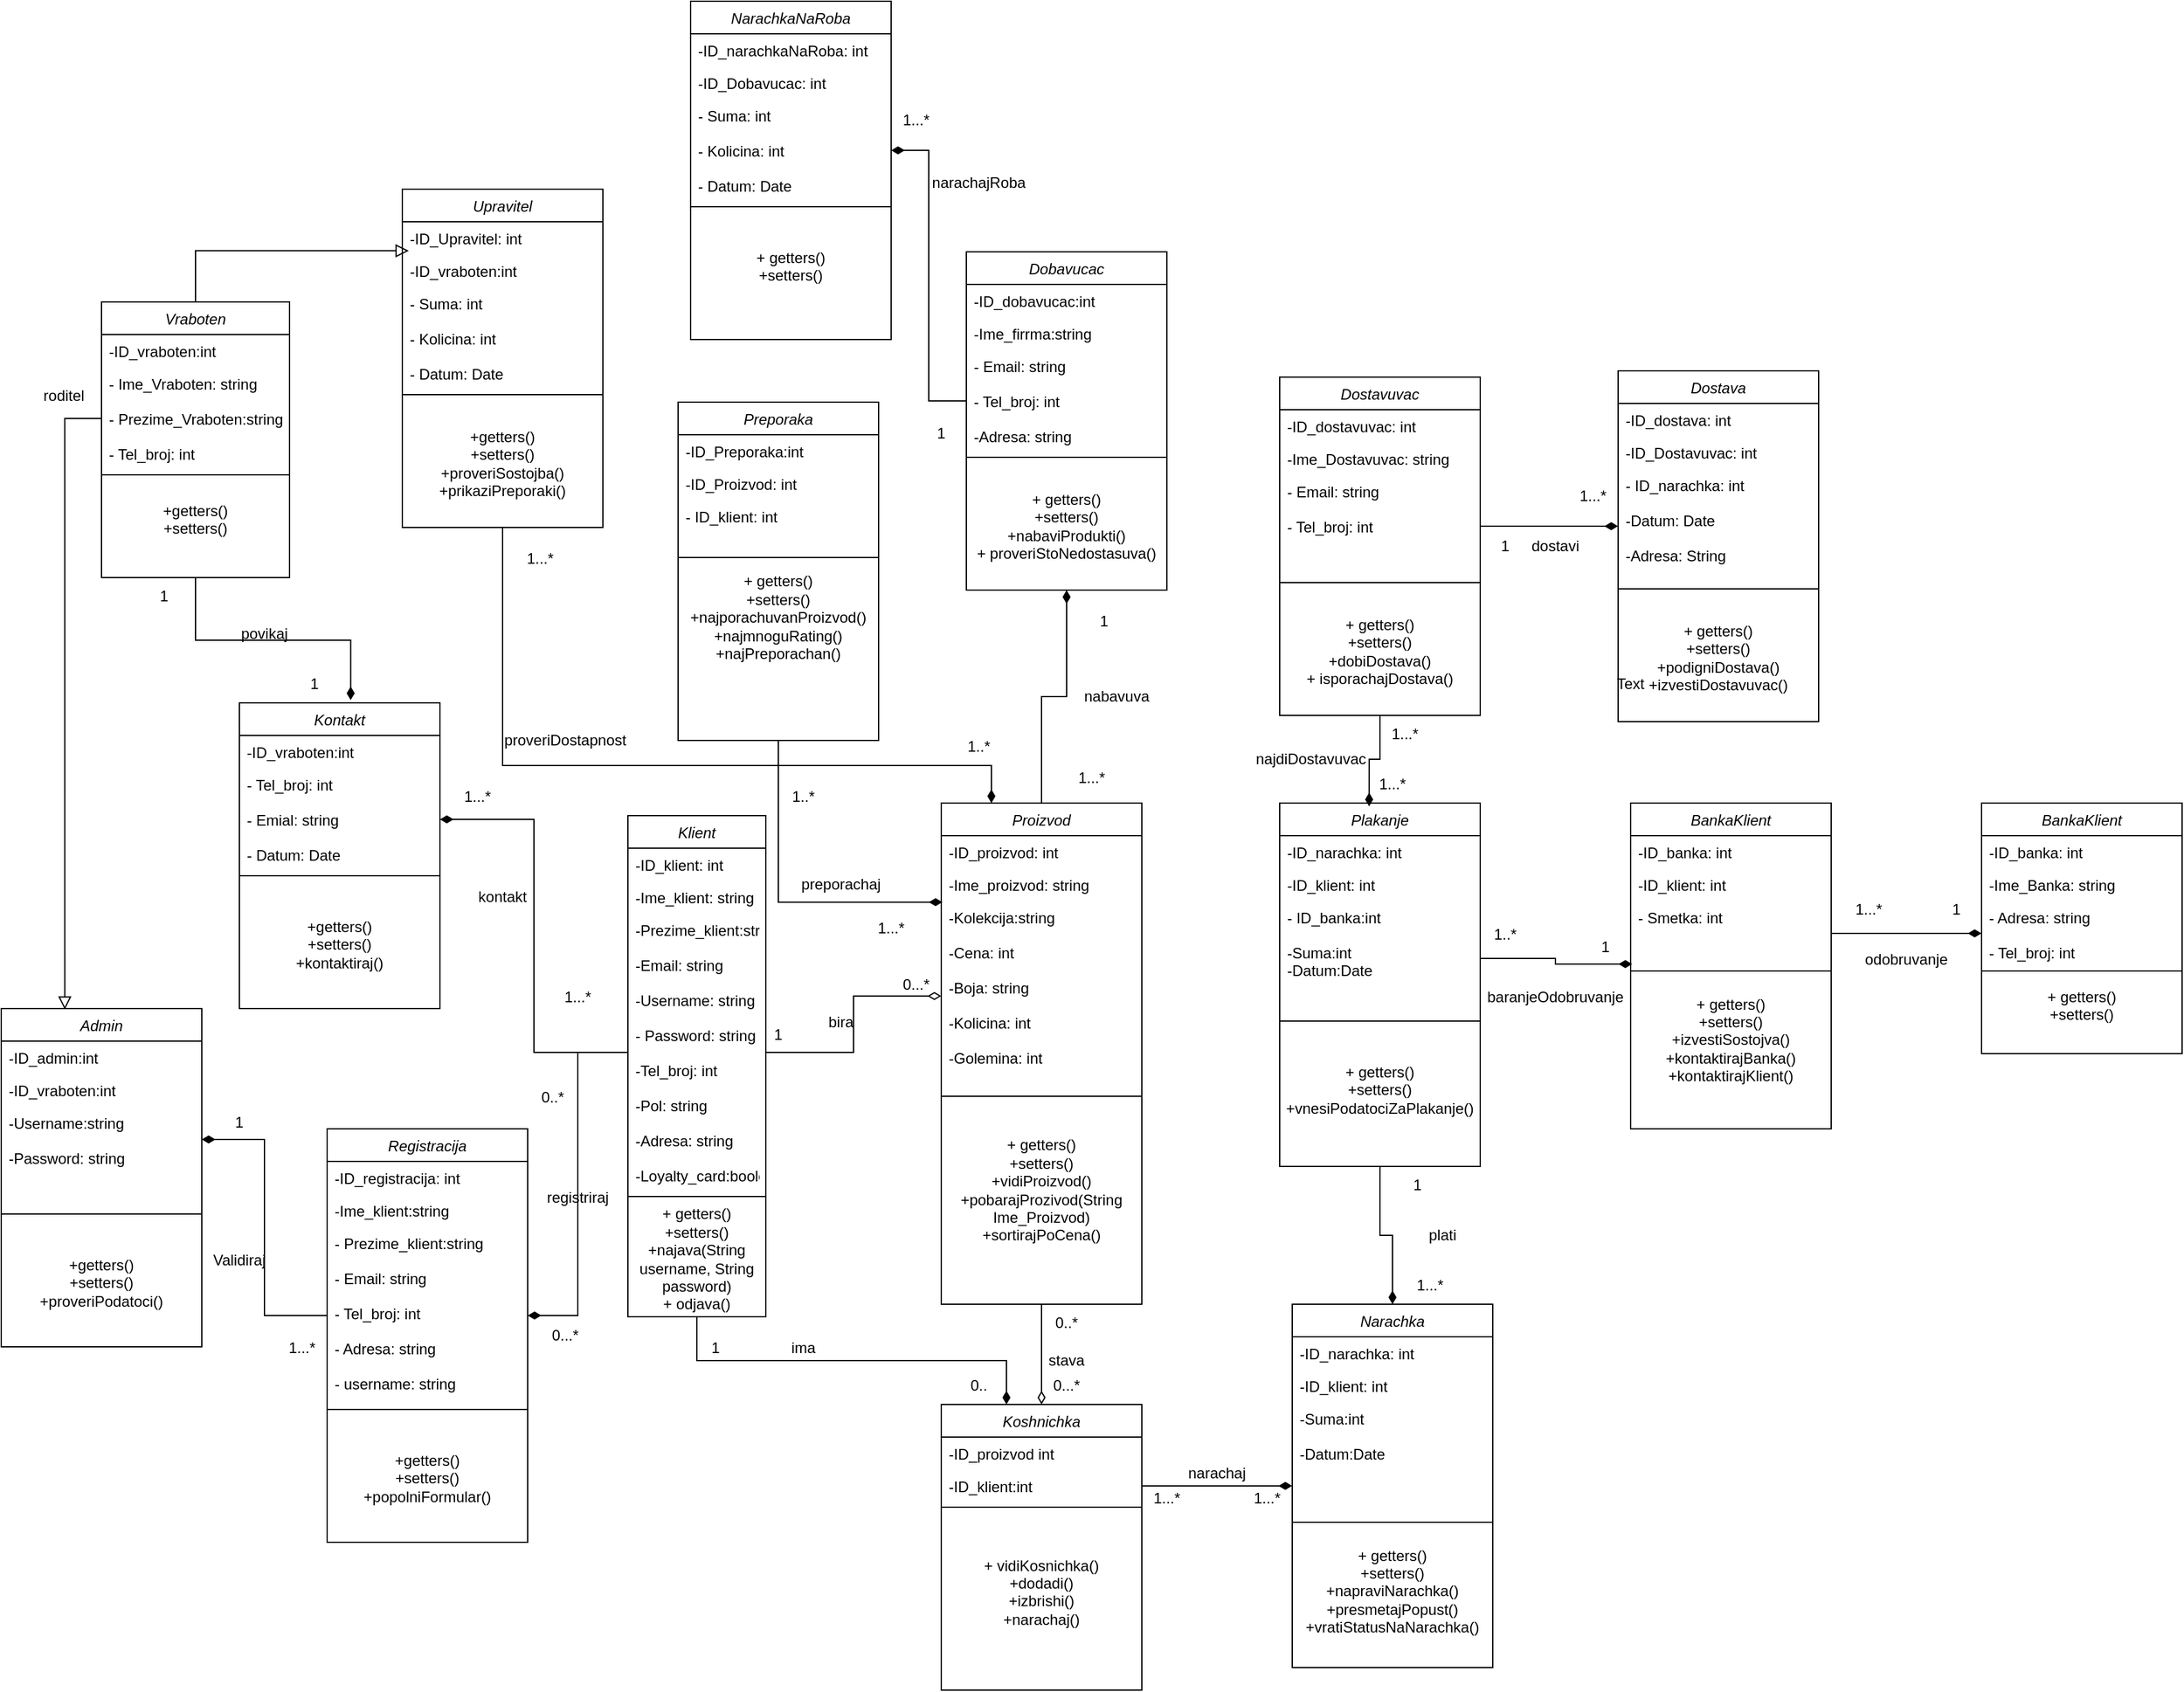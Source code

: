 <mxfile version="20.5.3" type="github">
  <diagram id="C5RBs43oDa-KdzZeNtuy" name="Page-1">
    <mxGraphModel dx="3245" dy="2766" grid="1" gridSize="10" guides="1" tooltips="1" connect="1" arrows="1" fold="1" page="1" pageScale="1" pageWidth="1169" pageHeight="1654" math="0" shadow="0">
      <root>
        <mxCell id="WIyWlLk6GJQsqaUBKTNV-0" />
        <mxCell id="WIyWlLk6GJQsqaUBKTNV-1" parent="WIyWlLk6GJQsqaUBKTNV-0" />
        <mxCell id="zkfFHV4jXpPFQw0GAbJ--0" value="Klient" style="swimlane;fontStyle=2;align=center;verticalAlign=top;childLayout=stackLayout;horizontal=1;startSize=26;horizontalStack=0;resizeParent=1;resizeLast=0;collapsible=1;marginBottom=0;rounded=0;shadow=0;strokeWidth=1;" parent="WIyWlLk6GJQsqaUBKTNV-1" vertex="1">
          <mxGeometry x="40" y="-450" width="110" height="400" as="geometry">
            <mxRectangle x="230" y="140" width="160" height="26" as="alternateBounds" />
          </mxGeometry>
        </mxCell>
        <mxCell id="zkfFHV4jXpPFQw0GAbJ--1" value="-ID_klient: int" style="text;align=left;verticalAlign=top;spacingLeft=4;spacingRight=4;overflow=hidden;rotatable=0;points=[[0,0.5],[1,0.5]];portConstraint=eastwest;" parent="zkfFHV4jXpPFQw0GAbJ--0" vertex="1">
          <mxGeometry y="26" width="110" height="26" as="geometry" />
        </mxCell>
        <mxCell id="zkfFHV4jXpPFQw0GAbJ--2" value="-Ime_klient: string" style="text;align=left;verticalAlign=top;spacingLeft=4;spacingRight=4;overflow=hidden;rotatable=0;points=[[0,0.5],[1,0.5]];portConstraint=eastwest;rounded=0;shadow=0;html=0;" parent="zkfFHV4jXpPFQw0GAbJ--0" vertex="1">
          <mxGeometry y="52" width="110" height="26" as="geometry" />
        </mxCell>
        <mxCell id="zkfFHV4jXpPFQw0GAbJ--3" value="-Prezime_klient:string&#xa; &#xa;-Email: string&#xa;&#xa;-Username: string&#xa;&#xa;- Password: string&#xa;&#xa;-Tel_broj: int&#xa;&#xa;-Pol: string&#xa;&#xa;-Adresa: string&#xa;&#xa;-Loyalty_card:boolean&#xa;&#xa;&#xa;" style="text;align=left;verticalAlign=top;spacingLeft=4;spacingRight=4;overflow=hidden;rotatable=0;points=[[0,0.5],[1,0.5]];portConstraint=eastwest;rounded=0;shadow=0;html=0;" parent="zkfFHV4jXpPFQw0GAbJ--0" vertex="1">
          <mxGeometry y="78" width="110" height="222" as="geometry" />
        </mxCell>
        <mxCell id="zkfFHV4jXpPFQw0GAbJ--4" value="" style="line;html=1;strokeWidth=1;align=left;verticalAlign=middle;spacingTop=-1;spacingLeft=3;spacingRight=3;rotatable=0;labelPosition=right;points=[];portConstraint=eastwest;" parent="zkfFHV4jXpPFQw0GAbJ--0" vertex="1">
          <mxGeometry y="300" width="110" height="8" as="geometry" />
        </mxCell>
        <mxCell id="rF4SldOmLLkLFuO0pQVK-1" value="&lt;div&gt;+ getters()&lt;/div&gt;&lt;div&gt;+setters()&lt;/div&gt;&lt;div&gt;+najava(String username, String password)&lt;/div&gt;&lt;div&gt;+ odjava()&lt;br&gt;&lt;/div&gt;" style="text;html=1;strokeColor=none;fillColor=none;align=center;verticalAlign=middle;whiteSpace=wrap;rounded=0;" vertex="1" parent="zkfFHV4jXpPFQw0GAbJ--0">
          <mxGeometry y="308" width="110" height="92" as="geometry" />
        </mxCell>
        <mxCell id="rF4SldOmLLkLFuO0pQVK-22" style="edgeStyle=orthogonalEdgeStyle;rounded=0;orthogonalLoop=1;jettySize=auto;html=1;exitX=0.5;exitY=1;exitDx=0;exitDy=0;strokeWidth=1;endArrow=diamondThin;endFill=0;endSize=8;" edge="1" parent="WIyWlLk6GJQsqaUBKTNV-1" source="rF4SldOmLLkLFuO0pQVK-3" target="rF4SldOmLLkLFuO0pQVK-14">
          <mxGeometry relative="1" as="geometry" />
        </mxCell>
        <mxCell id="rF4SldOmLLkLFuO0pQVK-110" style="edgeStyle=orthogonalEdgeStyle;rounded=0;orthogonalLoop=1;jettySize=auto;html=1;exitX=0.5;exitY=0;exitDx=0;exitDy=0;entryX=0.5;entryY=1;entryDx=0;entryDy=0;strokeWidth=1;endArrow=diamondThin;endFill=1;endSize=8;" edge="1" parent="WIyWlLk6GJQsqaUBKTNV-1" source="rF4SldOmLLkLFuO0pQVK-3" target="rF4SldOmLLkLFuO0pQVK-102">
          <mxGeometry relative="1" as="geometry" />
        </mxCell>
        <mxCell id="rF4SldOmLLkLFuO0pQVK-3" value="Proizvod" style="swimlane;fontStyle=2;align=center;verticalAlign=top;childLayout=stackLayout;horizontal=1;startSize=26;horizontalStack=0;resizeParent=1;resizeLast=0;collapsible=1;marginBottom=0;rounded=0;shadow=0;strokeWidth=1;" vertex="1" parent="WIyWlLk6GJQsqaUBKTNV-1">
          <mxGeometry x="290" y="-460" width="160" height="400" as="geometry">
            <mxRectangle x="230" y="140" width="160" height="26" as="alternateBounds" />
          </mxGeometry>
        </mxCell>
        <mxCell id="rF4SldOmLLkLFuO0pQVK-4" value="-ID_proizvod: int" style="text;align=left;verticalAlign=top;spacingLeft=4;spacingRight=4;overflow=hidden;rotatable=0;points=[[0,0.5],[1,0.5]];portConstraint=eastwest;" vertex="1" parent="rF4SldOmLLkLFuO0pQVK-3">
          <mxGeometry y="26" width="160" height="26" as="geometry" />
        </mxCell>
        <mxCell id="rF4SldOmLLkLFuO0pQVK-5" value="-Ime_proizvod: string" style="text;align=left;verticalAlign=top;spacingLeft=4;spacingRight=4;overflow=hidden;rotatable=0;points=[[0,0.5],[1,0.5]];portConstraint=eastwest;rounded=0;shadow=0;html=0;" vertex="1" parent="rF4SldOmLLkLFuO0pQVK-3">
          <mxGeometry y="52" width="160" height="26" as="geometry" />
        </mxCell>
        <mxCell id="rF4SldOmLLkLFuO0pQVK-6" value="-Kolekcija:string&#xa; &#xa;-Cena: int&#xa;&#xa;-Boja: string&#xa;&#xa;-Kolicina: int&#xa;&#xa;-Golemina: int&#xa;&#xa;&#xa;&#xa;&#xa;" style="text;align=left;verticalAlign=top;spacingLeft=4;spacingRight=4;overflow=hidden;rotatable=0;points=[[0,0.5],[1,0.5]];portConstraint=eastwest;rounded=0;shadow=0;html=0;" vertex="1" parent="rF4SldOmLLkLFuO0pQVK-3">
          <mxGeometry y="78" width="160" height="152" as="geometry" />
        </mxCell>
        <mxCell id="rF4SldOmLLkLFuO0pQVK-7" value="" style="line;html=1;strokeWidth=1;align=left;verticalAlign=middle;spacingTop=-1;spacingLeft=3;spacingRight=3;rotatable=0;labelPosition=right;points=[];portConstraint=eastwest;" vertex="1" parent="rF4SldOmLLkLFuO0pQVK-3">
          <mxGeometry y="230" width="160" height="8" as="geometry" />
        </mxCell>
        <mxCell id="rF4SldOmLLkLFuO0pQVK-8" value="&lt;div&gt;+ getters()&lt;/div&gt;&lt;div&gt;+setters()&lt;/div&gt;&lt;div&gt;+vidiProizvod()&lt;/div&gt;&lt;div&gt;+pobarajProzivod(String Ime_Proizvod)&lt;/div&gt;&lt;div&gt;+sortirajPoCena()&lt;br&gt;&lt;/div&gt;" style="text;html=1;strokeColor=none;fillColor=none;align=center;verticalAlign=middle;whiteSpace=wrap;rounded=0;" vertex="1" parent="rF4SldOmLLkLFuO0pQVK-3">
          <mxGeometry y="238" width="160" height="142" as="geometry" />
        </mxCell>
        <mxCell id="rF4SldOmLLkLFuO0pQVK-10" style="edgeStyle=orthogonalEdgeStyle;rounded=0;orthogonalLoop=1;jettySize=auto;html=1;endArrow=diamondThin;endFill=0;strokeWidth=1;endSize=8;" edge="1" parent="WIyWlLk6GJQsqaUBKTNV-1" source="zkfFHV4jXpPFQw0GAbJ--3" target="rF4SldOmLLkLFuO0pQVK-6">
          <mxGeometry relative="1" as="geometry" />
        </mxCell>
        <mxCell id="rF4SldOmLLkLFuO0pQVK-11" value="1" style="text;html=1;strokeColor=none;fillColor=none;align=center;verticalAlign=middle;whiteSpace=wrap;rounded=0;" vertex="1" parent="WIyWlLk6GJQsqaUBKTNV-1">
          <mxGeometry x="130" y="-290" width="60" height="30" as="geometry" />
        </mxCell>
        <mxCell id="rF4SldOmLLkLFuO0pQVK-12" value="0...*" style="text;html=1;strokeColor=none;fillColor=none;align=center;verticalAlign=middle;whiteSpace=wrap;rounded=0;" vertex="1" parent="WIyWlLk6GJQsqaUBKTNV-1">
          <mxGeometry x="240" y="-330" width="60" height="30" as="geometry" />
        </mxCell>
        <mxCell id="rF4SldOmLLkLFuO0pQVK-13" value="bira" style="text;html=1;strokeColor=none;fillColor=none;align=center;verticalAlign=middle;whiteSpace=wrap;rounded=0;" vertex="1" parent="WIyWlLk6GJQsqaUBKTNV-1">
          <mxGeometry x="180" y="-300" width="60" height="30" as="geometry" />
        </mxCell>
        <mxCell id="rF4SldOmLLkLFuO0pQVK-14" value="Koshnichka" style="swimlane;fontStyle=2;align=center;verticalAlign=top;childLayout=stackLayout;horizontal=1;startSize=26;horizontalStack=0;resizeParent=1;resizeLast=0;collapsible=1;marginBottom=0;rounded=0;shadow=0;strokeWidth=1;" vertex="1" parent="WIyWlLk6GJQsqaUBKTNV-1">
          <mxGeometry x="290" y="20" width="160" height="228" as="geometry">
            <mxRectangle x="230" y="140" width="160" height="26" as="alternateBounds" />
          </mxGeometry>
        </mxCell>
        <mxCell id="rF4SldOmLLkLFuO0pQVK-15" value="-ID_proizvod int" style="text;align=left;verticalAlign=top;spacingLeft=4;spacingRight=4;overflow=hidden;rotatable=0;points=[[0,0.5],[1,0.5]];portConstraint=eastwest;" vertex="1" parent="rF4SldOmLLkLFuO0pQVK-14">
          <mxGeometry y="26" width="160" height="26" as="geometry" />
        </mxCell>
        <mxCell id="rF4SldOmLLkLFuO0pQVK-16" value="-ID_klient:int" style="text;align=left;verticalAlign=top;spacingLeft=4;spacingRight=4;overflow=hidden;rotatable=0;points=[[0,0.5],[1,0.5]];portConstraint=eastwest;rounded=0;shadow=0;html=0;" vertex="1" parent="rF4SldOmLLkLFuO0pQVK-14">
          <mxGeometry y="52" width="160" height="26" as="geometry" />
        </mxCell>
        <mxCell id="rF4SldOmLLkLFuO0pQVK-18" value="" style="line;html=1;strokeWidth=1;align=left;verticalAlign=middle;spacingTop=-1;spacingLeft=3;spacingRight=3;rotatable=0;labelPosition=right;points=[];portConstraint=eastwest;" vertex="1" parent="rF4SldOmLLkLFuO0pQVK-14">
          <mxGeometry y="78" width="160" height="8" as="geometry" />
        </mxCell>
        <mxCell id="rF4SldOmLLkLFuO0pQVK-19" value="&lt;div&gt;+ vidiKosnichka()&lt;/div&gt;&lt;div&gt;+dodadi()&lt;/div&gt;&lt;div&gt;+izbrishi()&lt;/div&gt;&lt;div&gt;+narachaj()&lt;br&gt;&lt;/div&gt;&lt;div&gt;&lt;br&gt;&lt;/div&gt;" style="text;html=1;strokeColor=none;fillColor=none;align=center;verticalAlign=middle;whiteSpace=wrap;rounded=0;" vertex="1" parent="rF4SldOmLLkLFuO0pQVK-14">
          <mxGeometry y="86" width="160" height="142" as="geometry" />
        </mxCell>
        <mxCell id="rF4SldOmLLkLFuO0pQVK-23" value="0..*" style="text;html=1;strokeColor=none;fillColor=none;align=center;verticalAlign=middle;whiteSpace=wrap;rounded=0;" vertex="1" parent="WIyWlLk6GJQsqaUBKTNV-1">
          <mxGeometry x="360" y="-60" width="60" height="30" as="geometry" />
        </mxCell>
        <mxCell id="rF4SldOmLLkLFuO0pQVK-24" value="0...*" style="text;html=1;strokeColor=none;fillColor=none;align=center;verticalAlign=middle;whiteSpace=wrap;rounded=0;" vertex="1" parent="WIyWlLk6GJQsqaUBKTNV-1">
          <mxGeometry x="360" y="-10" width="60" height="30" as="geometry" />
        </mxCell>
        <mxCell id="rF4SldOmLLkLFuO0pQVK-25" value="stava" style="text;html=1;strokeColor=none;fillColor=none;align=center;verticalAlign=middle;whiteSpace=wrap;rounded=0;" vertex="1" parent="WIyWlLk6GJQsqaUBKTNV-1">
          <mxGeometry x="360" y="-30" width="60" height="30" as="geometry" />
        </mxCell>
        <mxCell id="rF4SldOmLLkLFuO0pQVK-29" style="edgeStyle=orthogonalEdgeStyle;rounded=0;orthogonalLoop=1;jettySize=auto;html=1;exitX=0.5;exitY=1;exitDx=0;exitDy=0;entryX=0.325;entryY=0;entryDx=0;entryDy=0;entryPerimeter=0;strokeWidth=1;endArrow=diamondThin;endFill=1;endSize=8;" edge="1" parent="WIyWlLk6GJQsqaUBKTNV-1" source="rF4SldOmLLkLFuO0pQVK-1" target="rF4SldOmLLkLFuO0pQVK-14">
          <mxGeometry relative="1" as="geometry" />
        </mxCell>
        <mxCell id="rF4SldOmLLkLFuO0pQVK-30" value="1" style="text;html=1;strokeColor=none;fillColor=none;align=center;verticalAlign=middle;whiteSpace=wrap;rounded=0;" vertex="1" parent="WIyWlLk6GJQsqaUBKTNV-1">
          <mxGeometry x="80" y="-40" width="60" height="30" as="geometry" />
        </mxCell>
        <mxCell id="rF4SldOmLLkLFuO0pQVK-31" value="0.." style="text;html=1;strokeColor=none;fillColor=none;align=center;verticalAlign=middle;whiteSpace=wrap;rounded=0;" vertex="1" parent="WIyWlLk6GJQsqaUBKTNV-1">
          <mxGeometry x="290" y="-10" width="60" height="30" as="geometry" />
        </mxCell>
        <mxCell id="rF4SldOmLLkLFuO0pQVK-32" value="ima" style="text;html=1;strokeColor=none;fillColor=none;align=center;verticalAlign=middle;whiteSpace=wrap;rounded=0;" vertex="1" parent="WIyWlLk6GJQsqaUBKTNV-1">
          <mxGeometry x="150" y="-40" width="60" height="30" as="geometry" />
        </mxCell>
        <mxCell id="rF4SldOmLLkLFuO0pQVK-73" style="edgeStyle=orthogonalEdgeStyle;rounded=0;orthogonalLoop=1;jettySize=auto;html=1;strokeWidth=1;endArrow=diamondThin;endFill=1;endSize=8;exitX=0.5;exitY=1;exitDx=0;exitDy=0;" edge="1" parent="WIyWlLk6GJQsqaUBKTNV-1" source="rF4SldOmLLkLFuO0pQVK-43" target="rF4SldOmLLkLFuO0pQVK-33">
          <mxGeometry relative="1" as="geometry" />
        </mxCell>
        <mxCell id="rF4SldOmLLkLFuO0pQVK-33" value="Narachka" style="swimlane;fontStyle=2;align=center;verticalAlign=top;childLayout=stackLayout;horizontal=1;startSize=26;horizontalStack=0;resizeParent=1;resizeLast=0;collapsible=1;marginBottom=0;rounded=0;shadow=0;strokeWidth=1;" vertex="1" parent="WIyWlLk6GJQsqaUBKTNV-1">
          <mxGeometry x="570" y="-60" width="160" height="290" as="geometry">
            <mxRectangle x="230" y="140" width="160" height="26" as="alternateBounds" />
          </mxGeometry>
        </mxCell>
        <mxCell id="rF4SldOmLLkLFuO0pQVK-34" value="-ID_narachka: int" style="text;align=left;verticalAlign=top;spacingLeft=4;spacingRight=4;overflow=hidden;rotatable=0;points=[[0,0.5],[1,0.5]];portConstraint=eastwest;" vertex="1" parent="rF4SldOmLLkLFuO0pQVK-33">
          <mxGeometry y="26" width="160" height="26" as="geometry" />
        </mxCell>
        <mxCell id="rF4SldOmLLkLFuO0pQVK-35" value="-ID_klient: int" style="text;align=left;verticalAlign=top;spacingLeft=4;spacingRight=4;overflow=hidden;rotatable=0;points=[[0,0.5],[1,0.5]];portConstraint=eastwest;rounded=0;shadow=0;html=0;" vertex="1" parent="rF4SldOmLLkLFuO0pQVK-33">
          <mxGeometry y="52" width="160" height="26" as="geometry" />
        </mxCell>
        <mxCell id="rF4SldOmLLkLFuO0pQVK-36" value="-Suma:int&#xa;&#xa;-Datum:Date&#xa;" style="text;align=left;verticalAlign=top;spacingLeft=4;spacingRight=4;overflow=hidden;rotatable=0;points=[[0,0.5],[1,0.5]];portConstraint=eastwest;rounded=0;shadow=0;html=0;" vertex="1" parent="rF4SldOmLLkLFuO0pQVK-33">
          <mxGeometry y="78" width="160" height="92" as="geometry" />
        </mxCell>
        <mxCell id="rF4SldOmLLkLFuO0pQVK-37" value="" style="line;html=1;strokeWidth=1;align=left;verticalAlign=middle;spacingTop=-1;spacingLeft=3;spacingRight=3;rotatable=0;labelPosition=right;points=[];portConstraint=eastwest;" vertex="1" parent="rF4SldOmLLkLFuO0pQVK-33">
          <mxGeometry y="170" width="160" height="8" as="geometry" />
        </mxCell>
        <mxCell id="rF4SldOmLLkLFuO0pQVK-38" value="&lt;div&gt;+ getters()&lt;/div&gt;&lt;div&gt;+setters()&lt;/div&gt;&lt;div&gt;+napraviNarachka()&lt;/div&gt;&lt;div&gt;+presmetajPopust()&lt;br&gt;&lt;/div&gt;&lt;div&gt;+vratiStatusNaNarachka()&lt;br&gt;&lt;/div&gt;" style="text;html=1;strokeColor=none;fillColor=none;align=center;verticalAlign=middle;whiteSpace=wrap;rounded=0;" vertex="1" parent="rF4SldOmLLkLFuO0pQVK-33">
          <mxGeometry y="178" width="160" height="102" as="geometry" />
        </mxCell>
        <mxCell id="rF4SldOmLLkLFuO0pQVK-39" style="edgeStyle=orthogonalEdgeStyle;rounded=0;orthogonalLoop=1;jettySize=auto;html=1;exitX=1;exitY=0;exitDx=0;exitDy=0;entryX=0;entryY=0.5;entryDx=0;entryDy=0;strokeWidth=1;endArrow=diamondThin;endFill=1;endSize=8;" edge="1" parent="WIyWlLk6GJQsqaUBKTNV-1" source="rF4SldOmLLkLFuO0pQVK-19" target="rF4SldOmLLkLFuO0pQVK-33">
          <mxGeometry relative="1" as="geometry" />
        </mxCell>
        <mxCell id="rF4SldOmLLkLFuO0pQVK-40" value="1...*" style="text;html=1;strokeColor=none;fillColor=none;align=center;verticalAlign=middle;whiteSpace=wrap;rounded=0;" vertex="1" parent="WIyWlLk6GJQsqaUBKTNV-1">
          <mxGeometry x="440" y="80" width="60" height="30" as="geometry" />
        </mxCell>
        <mxCell id="rF4SldOmLLkLFuO0pQVK-41" value="1...*" style="text;html=1;strokeColor=none;fillColor=none;align=center;verticalAlign=middle;whiteSpace=wrap;rounded=0;" vertex="1" parent="WIyWlLk6GJQsqaUBKTNV-1">
          <mxGeometry x="520" y="80" width="60" height="30" as="geometry" />
        </mxCell>
        <mxCell id="rF4SldOmLLkLFuO0pQVK-42" value="narachaj" style="text;html=1;strokeColor=none;fillColor=none;align=center;verticalAlign=middle;whiteSpace=wrap;rounded=0;" vertex="1" parent="WIyWlLk6GJQsqaUBKTNV-1">
          <mxGeometry x="480" y="60" width="60" height="30" as="geometry" />
        </mxCell>
        <mxCell id="rF4SldOmLLkLFuO0pQVK-43" value="Plakanje" style="swimlane;fontStyle=2;align=center;verticalAlign=top;childLayout=stackLayout;horizontal=1;startSize=26;horizontalStack=0;resizeParent=1;resizeLast=0;collapsible=1;marginBottom=0;rounded=0;shadow=0;strokeWidth=1;" vertex="1" parent="WIyWlLk6GJQsqaUBKTNV-1">
          <mxGeometry x="560" y="-460" width="160" height="290" as="geometry">
            <mxRectangle x="230" y="140" width="160" height="26" as="alternateBounds" />
          </mxGeometry>
        </mxCell>
        <mxCell id="rF4SldOmLLkLFuO0pQVK-44" value="-ID_narachka: int" style="text;align=left;verticalAlign=top;spacingLeft=4;spacingRight=4;overflow=hidden;rotatable=0;points=[[0,0.5],[1,0.5]];portConstraint=eastwest;" vertex="1" parent="rF4SldOmLLkLFuO0pQVK-43">
          <mxGeometry y="26" width="160" height="26" as="geometry" />
        </mxCell>
        <mxCell id="rF4SldOmLLkLFuO0pQVK-45" value="-ID_klient: int" style="text;align=left;verticalAlign=top;spacingLeft=4;spacingRight=4;overflow=hidden;rotatable=0;points=[[0,0.5],[1,0.5]];portConstraint=eastwest;rounded=0;shadow=0;html=0;" vertex="1" parent="rF4SldOmLLkLFuO0pQVK-43">
          <mxGeometry y="52" width="160" height="26" as="geometry" />
        </mxCell>
        <mxCell id="rF4SldOmLLkLFuO0pQVK-46" value="- ID_banka:int&#xa;&#xa;-Suma:int&#xa;-Datum:Date&#xa;&#xa;" style="text;align=left;verticalAlign=top;spacingLeft=4;spacingRight=4;overflow=hidden;rotatable=0;points=[[0,0.5],[1,0.5]];portConstraint=eastwest;rounded=0;shadow=0;html=0;" vertex="1" parent="rF4SldOmLLkLFuO0pQVK-43">
          <mxGeometry y="78" width="160" height="92" as="geometry" />
        </mxCell>
        <mxCell id="rF4SldOmLLkLFuO0pQVK-47" value="" style="line;html=1;strokeWidth=1;align=left;verticalAlign=middle;spacingTop=-1;spacingLeft=3;spacingRight=3;rotatable=0;labelPosition=right;points=[];portConstraint=eastwest;" vertex="1" parent="rF4SldOmLLkLFuO0pQVK-43">
          <mxGeometry y="170" width="160" height="8" as="geometry" />
        </mxCell>
        <mxCell id="rF4SldOmLLkLFuO0pQVK-48" value="&lt;div&gt;+ getters()&lt;/div&gt;&lt;div&gt;+setters()&lt;/div&gt;&lt;div&gt;+vnesiPodatociZaPlakanje()&lt;/div&gt;" style="text;html=1;strokeColor=none;fillColor=none;align=center;verticalAlign=middle;whiteSpace=wrap;rounded=0;" vertex="1" parent="rF4SldOmLLkLFuO0pQVK-43">
          <mxGeometry y="178" width="160" height="102" as="geometry" />
        </mxCell>
        <mxCell id="rF4SldOmLLkLFuO0pQVK-49" value="BankaKlient" style="swimlane;fontStyle=2;align=center;verticalAlign=top;childLayout=stackLayout;horizontal=1;startSize=26;horizontalStack=0;resizeParent=1;resizeLast=0;collapsible=1;marginBottom=0;rounded=0;shadow=0;strokeWidth=1;" vertex="1" parent="WIyWlLk6GJQsqaUBKTNV-1">
          <mxGeometry x="840" y="-460" width="160" height="260" as="geometry">
            <mxRectangle x="230" y="140" width="160" height="26" as="alternateBounds" />
          </mxGeometry>
        </mxCell>
        <mxCell id="rF4SldOmLLkLFuO0pQVK-50" value="-ID_banka: int" style="text;align=left;verticalAlign=top;spacingLeft=4;spacingRight=4;overflow=hidden;rotatable=0;points=[[0,0.5],[1,0.5]];portConstraint=eastwest;" vertex="1" parent="rF4SldOmLLkLFuO0pQVK-49">
          <mxGeometry y="26" width="160" height="26" as="geometry" />
        </mxCell>
        <mxCell id="rF4SldOmLLkLFuO0pQVK-51" value="-ID_klient: int" style="text;align=left;verticalAlign=top;spacingLeft=4;spacingRight=4;overflow=hidden;rotatable=0;points=[[0,0.5],[1,0.5]];portConstraint=eastwest;rounded=0;shadow=0;html=0;" vertex="1" parent="rF4SldOmLLkLFuO0pQVK-49">
          <mxGeometry y="52" width="160" height="26" as="geometry" />
        </mxCell>
        <mxCell id="rF4SldOmLLkLFuO0pQVK-52" value="- Smetka: int" style="text;align=left;verticalAlign=top;spacingLeft=4;spacingRight=4;overflow=hidden;rotatable=0;points=[[0,0.5],[1,0.5]];portConstraint=eastwest;rounded=0;shadow=0;html=0;" vertex="1" parent="rF4SldOmLLkLFuO0pQVK-49">
          <mxGeometry y="78" width="160" height="52" as="geometry" />
        </mxCell>
        <mxCell id="rF4SldOmLLkLFuO0pQVK-53" value="" style="line;html=1;strokeWidth=1;align=left;verticalAlign=middle;spacingTop=-1;spacingLeft=3;spacingRight=3;rotatable=0;labelPosition=right;points=[];portConstraint=eastwest;" vertex="1" parent="rF4SldOmLLkLFuO0pQVK-49">
          <mxGeometry y="130" width="160" height="8" as="geometry" />
        </mxCell>
        <mxCell id="rF4SldOmLLkLFuO0pQVK-54" value="&lt;div&gt;+ getters()&lt;/div&gt;&lt;div&gt;+setters()&lt;/div&gt;&lt;div&gt;+izvestiSostojva()&lt;/div&gt;&lt;div&gt;+kontaktirajBanka()&lt;/div&gt;&lt;div&gt;+kontaktirajKlient()&lt;br&gt;&lt;/div&gt;" style="text;html=1;strokeColor=none;fillColor=none;align=center;verticalAlign=middle;whiteSpace=wrap;rounded=0;" vertex="1" parent="rF4SldOmLLkLFuO0pQVK-49">
          <mxGeometry y="138" width="160" height="102" as="geometry" />
        </mxCell>
        <mxCell id="rF4SldOmLLkLFuO0pQVK-55" value="BankaKlient" style="swimlane;fontStyle=2;align=center;verticalAlign=top;childLayout=stackLayout;horizontal=1;startSize=26;horizontalStack=0;resizeParent=1;resizeLast=0;collapsible=1;marginBottom=0;rounded=0;shadow=0;strokeWidth=1;" vertex="1" parent="WIyWlLk6GJQsqaUBKTNV-1">
          <mxGeometry x="1120" y="-460" width="160" height="200" as="geometry">
            <mxRectangle x="230" y="140" width="160" height="26" as="alternateBounds" />
          </mxGeometry>
        </mxCell>
        <mxCell id="rF4SldOmLLkLFuO0pQVK-56" value="-ID_banka: int" style="text;align=left;verticalAlign=top;spacingLeft=4;spacingRight=4;overflow=hidden;rotatable=0;points=[[0,0.5],[1,0.5]];portConstraint=eastwest;" vertex="1" parent="rF4SldOmLLkLFuO0pQVK-55">
          <mxGeometry y="26" width="160" height="26" as="geometry" />
        </mxCell>
        <mxCell id="rF4SldOmLLkLFuO0pQVK-57" value="-Ime_Banka: string" style="text;align=left;verticalAlign=top;spacingLeft=4;spacingRight=4;overflow=hidden;rotatable=0;points=[[0,0.5],[1,0.5]];portConstraint=eastwest;rounded=0;shadow=0;html=0;" vertex="1" parent="rF4SldOmLLkLFuO0pQVK-55">
          <mxGeometry y="52" width="160" height="26" as="geometry" />
        </mxCell>
        <mxCell id="rF4SldOmLLkLFuO0pQVK-58" value="- Adresa: string&#xa;&#xa;- Tel_broj: int&#xa;" style="text;align=left;verticalAlign=top;spacingLeft=4;spacingRight=4;overflow=hidden;rotatable=0;points=[[0,0.5],[1,0.5]];portConstraint=eastwest;rounded=0;shadow=0;html=0;" vertex="1" parent="rF4SldOmLLkLFuO0pQVK-55">
          <mxGeometry y="78" width="160" height="52" as="geometry" />
        </mxCell>
        <mxCell id="rF4SldOmLLkLFuO0pQVK-59" value="" style="line;html=1;strokeWidth=1;align=left;verticalAlign=middle;spacingTop=-1;spacingLeft=3;spacingRight=3;rotatable=0;labelPosition=right;points=[];portConstraint=eastwest;" vertex="1" parent="rF4SldOmLLkLFuO0pQVK-55">
          <mxGeometry y="130" width="160" height="8" as="geometry" />
        </mxCell>
        <mxCell id="rF4SldOmLLkLFuO0pQVK-60" value="&lt;div&gt;+ getters()&lt;/div&gt;&lt;div&gt;+setters()&lt;/div&gt;&lt;div&gt;&lt;br&gt;&lt;/div&gt;" style="text;html=1;strokeColor=none;fillColor=none;align=center;verticalAlign=middle;whiteSpace=wrap;rounded=0;" vertex="1" parent="rF4SldOmLLkLFuO0pQVK-55">
          <mxGeometry y="138" width="160" height="62" as="geometry" />
        </mxCell>
        <mxCell id="rF4SldOmLLkLFuO0pQVK-61" value="Dostavuvac" style="swimlane;fontStyle=2;align=center;verticalAlign=top;childLayout=stackLayout;horizontal=1;startSize=26;horizontalStack=0;resizeParent=1;resizeLast=0;collapsible=1;marginBottom=0;rounded=0;shadow=0;strokeWidth=1;" vertex="1" parent="WIyWlLk6GJQsqaUBKTNV-1">
          <mxGeometry x="560" y="-800" width="160" height="270" as="geometry">
            <mxRectangle x="230" y="140" width="160" height="26" as="alternateBounds" />
          </mxGeometry>
        </mxCell>
        <mxCell id="rF4SldOmLLkLFuO0pQVK-62" value="-ID_dostavuvac: int" style="text;align=left;verticalAlign=top;spacingLeft=4;spacingRight=4;overflow=hidden;rotatable=0;points=[[0,0.5],[1,0.5]];portConstraint=eastwest;" vertex="1" parent="rF4SldOmLLkLFuO0pQVK-61">
          <mxGeometry y="26" width="160" height="26" as="geometry" />
        </mxCell>
        <mxCell id="rF4SldOmLLkLFuO0pQVK-63" value="-Ime_Dostavuvac: string" style="text;align=left;verticalAlign=top;spacingLeft=4;spacingRight=4;overflow=hidden;rotatable=0;points=[[0,0.5],[1,0.5]];portConstraint=eastwest;rounded=0;shadow=0;html=0;" vertex="1" parent="rF4SldOmLLkLFuO0pQVK-61">
          <mxGeometry y="52" width="160" height="26" as="geometry" />
        </mxCell>
        <mxCell id="rF4SldOmLLkLFuO0pQVK-64" value="- Email: string&#xa;&#xa;- Tel_broj: int&#xa;" style="text;align=left;verticalAlign=top;spacingLeft=4;spacingRight=4;overflow=hidden;rotatable=0;points=[[0,0.5],[1,0.5]];portConstraint=eastwest;rounded=0;shadow=0;html=0;" vertex="1" parent="rF4SldOmLLkLFuO0pQVK-61">
          <mxGeometry y="78" width="160" height="82" as="geometry" />
        </mxCell>
        <mxCell id="rF4SldOmLLkLFuO0pQVK-65" value="" style="line;html=1;strokeWidth=1;align=left;verticalAlign=middle;spacingTop=-1;spacingLeft=3;spacingRight=3;rotatable=0;labelPosition=right;points=[];portConstraint=eastwest;" vertex="1" parent="rF4SldOmLLkLFuO0pQVK-61">
          <mxGeometry y="160" width="160" height="8" as="geometry" />
        </mxCell>
        <mxCell id="rF4SldOmLLkLFuO0pQVK-66" value="&lt;div&gt;+ getters()&lt;/div&gt;&lt;div&gt;+setters()&lt;/div&gt;&lt;div&gt;+dobiDostava()&lt;/div&gt;&lt;div&gt;+ isporachajDostava()&lt;br&gt;&lt;/div&gt;" style="text;html=1;strokeColor=none;fillColor=none;align=center;verticalAlign=middle;whiteSpace=wrap;rounded=0;" vertex="1" parent="rF4SldOmLLkLFuO0pQVK-61">
          <mxGeometry y="168" width="160" height="102" as="geometry" />
        </mxCell>
        <mxCell id="rF4SldOmLLkLFuO0pQVK-67" value="Dostava" style="swimlane;fontStyle=2;align=center;verticalAlign=top;childLayout=stackLayout;horizontal=1;startSize=26;horizontalStack=0;resizeParent=1;resizeLast=0;collapsible=1;marginBottom=0;rounded=0;shadow=0;strokeWidth=1;" vertex="1" parent="WIyWlLk6GJQsqaUBKTNV-1">
          <mxGeometry x="830" y="-805" width="160" height="280" as="geometry">
            <mxRectangle x="230" y="140" width="160" height="26" as="alternateBounds" />
          </mxGeometry>
        </mxCell>
        <mxCell id="rF4SldOmLLkLFuO0pQVK-68" value="-ID_dostava: int" style="text;align=left;verticalAlign=top;spacingLeft=4;spacingRight=4;overflow=hidden;rotatable=0;points=[[0,0.5],[1,0.5]];portConstraint=eastwest;" vertex="1" parent="rF4SldOmLLkLFuO0pQVK-67">
          <mxGeometry y="26" width="160" height="26" as="geometry" />
        </mxCell>
        <mxCell id="rF4SldOmLLkLFuO0pQVK-69" value="-ID_Dostavuvac: int" style="text;align=left;verticalAlign=top;spacingLeft=4;spacingRight=4;overflow=hidden;rotatable=0;points=[[0,0.5],[1,0.5]];portConstraint=eastwest;rounded=0;shadow=0;html=0;" vertex="1" parent="rF4SldOmLLkLFuO0pQVK-67">
          <mxGeometry y="52" width="160" height="26" as="geometry" />
        </mxCell>
        <mxCell id="rF4SldOmLLkLFuO0pQVK-70" value="- ID_narachka: int&#xa;&#xa;-Datum: Date&#xa;&#xa;-Adresa: String&#xa;" style="text;align=left;verticalAlign=top;spacingLeft=4;spacingRight=4;overflow=hidden;rotatable=0;points=[[0,0.5],[1,0.5]];portConstraint=eastwest;rounded=0;shadow=0;html=0;" vertex="1" parent="rF4SldOmLLkLFuO0pQVK-67">
          <mxGeometry y="78" width="160" height="92" as="geometry" />
        </mxCell>
        <mxCell id="rF4SldOmLLkLFuO0pQVK-71" value="" style="line;html=1;strokeWidth=1;align=left;verticalAlign=middle;spacingTop=-1;spacingLeft=3;spacingRight=3;rotatable=0;labelPosition=right;points=[];portConstraint=eastwest;" vertex="1" parent="rF4SldOmLLkLFuO0pQVK-67">
          <mxGeometry y="170" width="160" height="8" as="geometry" />
        </mxCell>
        <mxCell id="rF4SldOmLLkLFuO0pQVK-72" value="&lt;div&gt;+ getters()&lt;/div&gt;&lt;div&gt;+setters()&lt;/div&gt;&lt;div&gt;+podigniDostava()&lt;/div&gt;&lt;div&gt;+izvestiDostavuvac()&lt;br&gt;&lt;/div&gt;" style="text;html=1;strokeColor=none;fillColor=none;align=center;verticalAlign=middle;whiteSpace=wrap;rounded=0;" vertex="1" parent="rF4SldOmLLkLFuO0pQVK-67">
          <mxGeometry y="178" width="160" height="102" as="geometry" />
        </mxCell>
        <mxCell id="rF4SldOmLLkLFuO0pQVK-74" value="1...*" style="text;html=1;strokeColor=none;fillColor=none;align=center;verticalAlign=middle;whiteSpace=wrap;rounded=0;" vertex="1" parent="WIyWlLk6GJQsqaUBKTNV-1">
          <mxGeometry x="650" y="-90" width="60" height="30" as="geometry" />
        </mxCell>
        <mxCell id="rF4SldOmLLkLFuO0pQVK-75" value="1" style="text;html=1;strokeColor=none;fillColor=none;align=center;verticalAlign=middle;whiteSpace=wrap;rounded=0;" vertex="1" parent="WIyWlLk6GJQsqaUBKTNV-1">
          <mxGeometry x="640" y="-170" width="60" height="30" as="geometry" />
        </mxCell>
        <mxCell id="rF4SldOmLLkLFuO0pQVK-76" value="plati" style="text;html=1;strokeColor=none;fillColor=none;align=center;verticalAlign=middle;whiteSpace=wrap;rounded=0;" vertex="1" parent="WIyWlLk6GJQsqaUBKTNV-1">
          <mxGeometry x="660" y="-130" width="60" height="30" as="geometry" />
        </mxCell>
        <mxCell id="rF4SldOmLLkLFuO0pQVK-78" style="edgeStyle=orthogonalEdgeStyle;rounded=0;orthogonalLoop=1;jettySize=auto;html=1;exitX=1;exitY=0.5;exitDx=0;exitDy=0;entryX=0.008;entryY=0.971;entryDx=0;entryDy=0;entryPerimeter=0;strokeWidth=1;endArrow=diamondThin;endFill=1;endSize=8;" edge="1" parent="WIyWlLk6GJQsqaUBKTNV-1" source="rF4SldOmLLkLFuO0pQVK-46" target="rF4SldOmLLkLFuO0pQVK-52">
          <mxGeometry relative="1" as="geometry" />
        </mxCell>
        <mxCell id="rF4SldOmLLkLFuO0pQVK-79" style="edgeStyle=orthogonalEdgeStyle;rounded=0;orthogonalLoop=1;jettySize=auto;html=1;exitX=1;exitY=0.5;exitDx=0;exitDy=0;strokeWidth=1;endArrow=diamondThin;endFill=1;endSize=8;" edge="1" parent="WIyWlLk6GJQsqaUBKTNV-1" source="rF4SldOmLLkLFuO0pQVK-52" target="rF4SldOmLLkLFuO0pQVK-58">
          <mxGeometry relative="1" as="geometry" />
        </mxCell>
        <mxCell id="rF4SldOmLLkLFuO0pQVK-80" style="edgeStyle=orthogonalEdgeStyle;rounded=0;orthogonalLoop=1;jettySize=auto;html=1;exitX=0.5;exitY=1;exitDx=0;exitDy=0;entryX=0.446;entryY=0.009;entryDx=0;entryDy=0;entryPerimeter=0;strokeWidth=1;endArrow=diamondThin;endFill=1;endSize=8;" edge="1" parent="WIyWlLk6GJQsqaUBKTNV-1" source="rF4SldOmLLkLFuO0pQVK-66" target="rF4SldOmLLkLFuO0pQVK-43">
          <mxGeometry relative="1" as="geometry" />
        </mxCell>
        <mxCell id="rF4SldOmLLkLFuO0pQVK-81" style="edgeStyle=orthogonalEdgeStyle;rounded=0;orthogonalLoop=1;jettySize=auto;html=1;exitX=1;exitY=0.5;exitDx=0;exitDy=0;entryX=0;entryY=0.5;entryDx=0;entryDy=0;strokeWidth=1;endArrow=diamondThin;endFill=1;endSize=8;" edge="1" parent="WIyWlLk6GJQsqaUBKTNV-1" source="rF4SldOmLLkLFuO0pQVK-64" target="rF4SldOmLLkLFuO0pQVK-70">
          <mxGeometry relative="1" as="geometry" />
        </mxCell>
        <mxCell id="rF4SldOmLLkLFuO0pQVK-82" value="1..*" style="text;html=1;strokeColor=none;fillColor=none;align=center;verticalAlign=middle;whiteSpace=wrap;rounded=0;" vertex="1" parent="WIyWlLk6GJQsqaUBKTNV-1">
          <mxGeometry x="710" y="-370" width="60" height="30" as="geometry" />
        </mxCell>
        <mxCell id="rF4SldOmLLkLFuO0pQVK-83" value="1" style="text;html=1;strokeColor=none;fillColor=none;align=center;verticalAlign=middle;whiteSpace=wrap;rounded=0;" vertex="1" parent="WIyWlLk6GJQsqaUBKTNV-1">
          <mxGeometry x="790" y="-360" width="60" height="30" as="geometry" />
        </mxCell>
        <mxCell id="rF4SldOmLLkLFuO0pQVK-84" value="baranjeOdobruvanje" style="text;html=1;strokeColor=none;fillColor=none;align=center;verticalAlign=middle;whiteSpace=wrap;rounded=0;" vertex="1" parent="WIyWlLk6GJQsqaUBKTNV-1">
          <mxGeometry x="750" y="-320" width="60" height="30" as="geometry" />
        </mxCell>
        <mxCell id="rF4SldOmLLkLFuO0pQVK-85" value="odobruvanje" style="text;html=1;strokeColor=none;fillColor=none;align=center;verticalAlign=middle;whiteSpace=wrap;rounded=0;" vertex="1" parent="WIyWlLk6GJQsqaUBKTNV-1">
          <mxGeometry x="1030" y="-350" width="60" height="30" as="geometry" />
        </mxCell>
        <mxCell id="rF4SldOmLLkLFuO0pQVK-87" value="1...*" style="text;html=1;strokeColor=none;fillColor=none;align=center;verticalAlign=middle;whiteSpace=wrap;rounded=0;" vertex="1" parent="WIyWlLk6GJQsqaUBKTNV-1">
          <mxGeometry x="1000" y="-390" width="60" height="30" as="geometry" />
        </mxCell>
        <mxCell id="rF4SldOmLLkLFuO0pQVK-88" value="1" style="text;html=1;strokeColor=none;fillColor=none;align=center;verticalAlign=middle;whiteSpace=wrap;rounded=0;" vertex="1" parent="WIyWlLk6GJQsqaUBKTNV-1">
          <mxGeometry x="1070" y="-390" width="60" height="30" as="geometry" />
        </mxCell>
        <mxCell id="rF4SldOmLLkLFuO0pQVK-89" value="1...*" style="text;html=1;strokeColor=none;fillColor=none;align=center;verticalAlign=middle;whiteSpace=wrap;rounded=0;" vertex="1" parent="WIyWlLk6GJQsqaUBKTNV-1">
          <mxGeometry x="630" y="-530" width="60" height="30" as="geometry" />
        </mxCell>
        <mxCell id="rF4SldOmLLkLFuO0pQVK-90" value="1...*" style="text;html=1;strokeColor=none;fillColor=none;align=center;verticalAlign=middle;whiteSpace=wrap;rounded=0;" vertex="1" parent="WIyWlLk6GJQsqaUBKTNV-1">
          <mxGeometry x="620" y="-490" width="60" height="30" as="geometry" />
        </mxCell>
        <mxCell id="rF4SldOmLLkLFuO0pQVK-91" value="najdiDostavuvac" style="text;html=1;strokeColor=none;fillColor=none;align=center;verticalAlign=middle;whiteSpace=wrap;rounded=0;" vertex="1" parent="WIyWlLk6GJQsqaUBKTNV-1">
          <mxGeometry x="555" y="-510" width="60" height="30" as="geometry" />
        </mxCell>
        <mxCell id="rF4SldOmLLkLFuO0pQVK-92" value="Text" style="text;html=1;strokeColor=none;fillColor=none;align=center;verticalAlign=middle;whiteSpace=wrap;rounded=0;" vertex="1" parent="WIyWlLk6GJQsqaUBKTNV-1">
          <mxGeometry x="810" y="-570" width="60" height="30" as="geometry" />
        </mxCell>
        <mxCell id="rF4SldOmLLkLFuO0pQVK-93" value="1" style="text;html=1;strokeColor=none;fillColor=none;align=center;verticalAlign=middle;whiteSpace=wrap;rounded=0;" vertex="1" parent="WIyWlLk6GJQsqaUBKTNV-1">
          <mxGeometry x="710" y="-680" width="60" height="30" as="geometry" />
        </mxCell>
        <mxCell id="rF4SldOmLLkLFuO0pQVK-94" value="1...*" style="text;html=1;strokeColor=none;fillColor=none;align=center;verticalAlign=middle;whiteSpace=wrap;rounded=0;" vertex="1" parent="WIyWlLk6GJQsqaUBKTNV-1">
          <mxGeometry x="780" y="-720" width="60" height="30" as="geometry" />
        </mxCell>
        <mxCell id="rF4SldOmLLkLFuO0pQVK-95" value="dostavi" style="text;html=1;strokeColor=none;fillColor=none;align=center;verticalAlign=middle;whiteSpace=wrap;rounded=0;" vertex="1" parent="WIyWlLk6GJQsqaUBKTNV-1">
          <mxGeometry x="750" y="-680" width="60" height="30" as="geometry" />
        </mxCell>
        <mxCell id="rF4SldOmLLkLFuO0pQVK-97" value="Dobavucac" style="swimlane;fontStyle=2;align=center;verticalAlign=top;childLayout=stackLayout;horizontal=1;startSize=26;horizontalStack=0;resizeParent=1;resizeLast=0;collapsible=1;marginBottom=0;rounded=0;shadow=0;strokeWidth=1;" vertex="1" parent="WIyWlLk6GJQsqaUBKTNV-1">
          <mxGeometry x="310" y="-900" width="160" height="270" as="geometry">
            <mxRectangle x="230" y="140" width="160" height="26" as="alternateBounds" />
          </mxGeometry>
        </mxCell>
        <mxCell id="rF4SldOmLLkLFuO0pQVK-98" value="-ID_dobavucac:int" style="text;align=left;verticalAlign=top;spacingLeft=4;spacingRight=4;overflow=hidden;rotatable=0;points=[[0,0.5],[1,0.5]];portConstraint=eastwest;" vertex="1" parent="rF4SldOmLLkLFuO0pQVK-97">
          <mxGeometry y="26" width="160" height="26" as="geometry" />
        </mxCell>
        <mxCell id="rF4SldOmLLkLFuO0pQVK-99" value="-Ime_firrma:string" style="text;align=left;verticalAlign=top;spacingLeft=4;spacingRight=4;overflow=hidden;rotatable=0;points=[[0,0.5],[1,0.5]];portConstraint=eastwest;rounded=0;shadow=0;html=0;" vertex="1" parent="rF4SldOmLLkLFuO0pQVK-97">
          <mxGeometry y="52" width="160" height="26" as="geometry" />
        </mxCell>
        <mxCell id="rF4SldOmLLkLFuO0pQVK-100" value="- Email: string&#xa;&#xa;- Tel_broj: int&#xa;&#xa;-Adresa: string&#xa;&#xa;" style="text;align=left;verticalAlign=top;spacingLeft=4;spacingRight=4;overflow=hidden;rotatable=0;points=[[0,0.5],[1,0.5]];portConstraint=eastwest;rounded=0;shadow=0;html=0;" vertex="1" parent="rF4SldOmLLkLFuO0pQVK-97">
          <mxGeometry y="78" width="160" height="82" as="geometry" />
        </mxCell>
        <mxCell id="rF4SldOmLLkLFuO0pQVK-101" value="" style="line;html=1;strokeWidth=1;align=left;verticalAlign=middle;spacingTop=-1;spacingLeft=3;spacingRight=3;rotatable=0;labelPosition=right;points=[];portConstraint=eastwest;" vertex="1" parent="rF4SldOmLLkLFuO0pQVK-97">
          <mxGeometry y="160" width="160" height="8" as="geometry" />
        </mxCell>
        <mxCell id="rF4SldOmLLkLFuO0pQVK-102" value="&lt;div&gt;+ getters()&lt;/div&gt;&lt;div&gt;+setters()&lt;/div&gt;&lt;div&gt;+nabaviProdukti()&lt;/div&gt;&lt;div&gt;+ proveriStoNedostasuva()&lt;br&gt;&lt;/div&gt;" style="text;html=1;strokeColor=none;fillColor=none;align=center;verticalAlign=middle;whiteSpace=wrap;rounded=0;" vertex="1" parent="rF4SldOmLLkLFuO0pQVK-97">
          <mxGeometry y="168" width="160" height="102" as="geometry" />
        </mxCell>
        <mxCell id="rF4SldOmLLkLFuO0pQVK-103" value="NarachkaNaRoba" style="swimlane;fontStyle=2;align=center;verticalAlign=top;childLayout=stackLayout;horizontal=1;startSize=26;horizontalStack=0;resizeParent=1;resizeLast=0;collapsible=1;marginBottom=0;rounded=0;shadow=0;strokeWidth=1;" vertex="1" parent="WIyWlLk6GJQsqaUBKTNV-1">
          <mxGeometry x="90" y="-1100" width="160" height="270" as="geometry">
            <mxRectangle x="230" y="140" width="160" height="26" as="alternateBounds" />
          </mxGeometry>
        </mxCell>
        <mxCell id="rF4SldOmLLkLFuO0pQVK-104" value="-ID_narachkaNaRoba: int" style="text;align=left;verticalAlign=top;spacingLeft=4;spacingRight=4;overflow=hidden;rotatable=0;points=[[0,0.5],[1,0.5]];portConstraint=eastwest;" vertex="1" parent="rF4SldOmLLkLFuO0pQVK-103">
          <mxGeometry y="26" width="160" height="26" as="geometry" />
        </mxCell>
        <mxCell id="rF4SldOmLLkLFuO0pQVK-105" value="-ID_Dobavucac: int" style="text;align=left;verticalAlign=top;spacingLeft=4;spacingRight=4;overflow=hidden;rotatable=0;points=[[0,0.5],[1,0.5]];portConstraint=eastwest;rounded=0;shadow=0;html=0;" vertex="1" parent="rF4SldOmLLkLFuO0pQVK-103">
          <mxGeometry y="52" width="160" height="26" as="geometry" />
        </mxCell>
        <mxCell id="rF4SldOmLLkLFuO0pQVK-106" value="- Suma: int&#xa;&#xa;- Kolicina: int&#xa;&#xa;- Datum: Date&#xa;" style="text;align=left;verticalAlign=top;spacingLeft=4;spacingRight=4;overflow=hidden;rotatable=0;points=[[0,0.5],[1,0.5]];portConstraint=eastwest;rounded=0;shadow=0;html=0;" vertex="1" parent="rF4SldOmLLkLFuO0pQVK-103">
          <mxGeometry y="78" width="160" height="82" as="geometry" />
        </mxCell>
        <mxCell id="rF4SldOmLLkLFuO0pQVK-107" value="" style="line;html=1;strokeWidth=1;align=left;verticalAlign=middle;spacingTop=-1;spacingLeft=3;spacingRight=3;rotatable=0;labelPosition=right;points=[];portConstraint=eastwest;" vertex="1" parent="rF4SldOmLLkLFuO0pQVK-103">
          <mxGeometry y="160" width="160" height="8" as="geometry" />
        </mxCell>
        <mxCell id="rF4SldOmLLkLFuO0pQVK-108" value="&lt;div&gt;+ getters()&lt;/div&gt;&lt;div&gt;+setters()&lt;/div&gt;&lt;div&gt;&lt;br&gt;&lt;/div&gt;" style="text;html=1;strokeColor=none;fillColor=none;align=center;verticalAlign=middle;whiteSpace=wrap;rounded=0;" vertex="1" parent="rF4SldOmLLkLFuO0pQVK-103">
          <mxGeometry y="168" width="160" height="102" as="geometry" />
        </mxCell>
        <mxCell id="rF4SldOmLLkLFuO0pQVK-109" style="edgeStyle=orthogonalEdgeStyle;rounded=0;orthogonalLoop=1;jettySize=auto;html=1;exitX=0;exitY=0.5;exitDx=0;exitDy=0;strokeWidth=1;endArrow=diamondThin;endFill=1;endSize=8;" edge="1" parent="WIyWlLk6GJQsqaUBKTNV-1" source="rF4SldOmLLkLFuO0pQVK-100" target="rF4SldOmLLkLFuO0pQVK-106">
          <mxGeometry relative="1" as="geometry" />
        </mxCell>
        <mxCell id="rF4SldOmLLkLFuO0pQVK-111" value="Upravitel" style="swimlane;fontStyle=2;align=center;verticalAlign=top;childLayout=stackLayout;horizontal=1;startSize=26;horizontalStack=0;resizeParent=1;resizeLast=0;collapsible=1;marginBottom=0;rounded=0;shadow=0;strokeWidth=1;" vertex="1" parent="WIyWlLk6GJQsqaUBKTNV-1">
          <mxGeometry x="-140" y="-950" width="160" height="270" as="geometry">
            <mxRectangle x="230" y="140" width="160" height="26" as="alternateBounds" />
          </mxGeometry>
        </mxCell>
        <mxCell id="rF4SldOmLLkLFuO0pQVK-112" value="-ID_Upravitel: int" style="text;align=left;verticalAlign=top;spacingLeft=4;spacingRight=4;overflow=hidden;rotatable=0;points=[[0,0.5],[1,0.5]];portConstraint=eastwest;" vertex="1" parent="rF4SldOmLLkLFuO0pQVK-111">
          <mxGeometry y="26" width="160" height="26" as="geometry" />
        </mxCell>
        <mxCell id="rF4SldOmLLkLFuO0pQVK-113" value="-ID_vraboten:int" style="text;align=left;verticalAlign=top;spacingLeft=4;spacingRight=4;overflow=hidden;rotatable=0;points=[[0,0.5],[1,0.5]];portConstraint=eastwest;rounded=0;shadow=0;html=0;" vertex="1" parent="rF4SldOmLLkLFuO0pQVK-111">
          <mxGeometry y="52" width="160" height="26" as="geometry" />
        </mxCell>
        <mxCell id="rF4SldOmLLkLFuO0pQVK-114" value="- Suma: int&#xa;&#xa;- Kolicina: int&#xa;&#xa;- Datum: Date&#xa;" style="text;align=left;verticalAlign=top;spacingLeft=4;spacingRight=4;overflow=hidden;rotatable=0;points=[[0,0.5],[1,0.5]];portConstraint=eastwest;rounded=0;shadow=0;html=0;" vertex="1" parent="rF4SldOmLLkLFuO0pQVK-111">
          <mxGeometry y="78" width="160" height="82" as="geometry" />
        </mxCell>
        <mxCell id="rF4SldOmLLkLFuO0pQVK-115" value="" style="line;html=1;strokeWidth=1;align=left;verticalAlign=middle;spacingTop=-1;spacingLeft=3;spacingRight=3;rotatable=0;labelPosition=right;points=[];portConstraint=eastwest;" vertex="1" parent="rF4SldOmLLkLFuO0pQVK-111">
          <mxGeometry y="160" width="160" height="8" as="geometry" />
        </mxCell>
        <mxCell id="rF4SldOmLLkLFuO0pQVK-116" value="&lt;div&gt;&lt;br&gt;&lt;/div&gt;&lt;div&gt;+getters()&lt;/div&gt;&lt;div&gt;+setters()&lt;/div&gt;&lt;div&gt;+proveriSostojba()&lt;/div&gt;&lt;div&gt;+prikaziPreporaki()&lt;/div&gt;&lt;div&gt;&lt;br&gt;&lt;/div&gt;" style="text;html=1;strokeColor=none;fillColor=none;align=center;verticalAlign=middle;whiteSpace=wrap;rounded=0;" vertex="1" parent="rF4SldOmLLkLFuO0pQVK-111">
          <mxGeometry y="168" width="160" height="102" as="geometry" />
        </mxCell>
        <mxCell id="rF4SldOmLLkLFuO0pQVK-127" style="edgeStyle=orthogonalEdgeStyle;rounded=0;orthogonalLoop=1;jettySize=auto;html=1;entryX=0.006;entryY=0.007;entryDx=0;entryDy=0;entryPerimeter=0;strokeWidth=1;endArrow=diamondThin;endFill=1;endSize=8;" edge="1" parent="WIyWlLk6GJQsqaUBKTNV-1" source="rF4SldOmLLkLFuO0pQVK-117" target="rF4SldOmLLkLFuO0pQVK-6">
          <mxGeometry relative="1" as="geometry" />
        </mxCell>
        <mxCell id="rF4SldOmLLkLFuO0pQVK-117" value="Preporaka" style="swimlane;fontStyle=2;align=center;verticalAlign=top;childLayout=stackLayout;horizontal=1;startSize=26;horizontalStack=0;resizeParent=1;resizeLast=0;collapsible=1;marginBottom=0;rounded=0;shadow=0;strokeWidth=1;" vertex="1" parent="WIyWlLk6GJQsqaUBKTNV-1">
          <mxGeometry x="80" y="-780" width="160" height="270" as="geometry">
            <mxRectangle x="230" y="140" width="160" height="26" as="alternateBounds" />
          </mxGeometry>
        </mxCell>
        <mxCell id="rF4SldOmLLkLFuO0pQVK-118" value="-ID_Preporaka:int" style="text;align=left;verticalAlign=top;spacingLeft=4;spacingRight=4;overflow=hidden;rotatable=0;points=[[0,0.5],[1,0.5]];portConstraint=eastwest;" vertex="1" parent="rF4SldOmLLkLFuO0pQVK-117">
          <mxGeometry y="26" width="160" height="26" as="geometry" />
        </mxCell>
        <mxCell id="rF4SldOmLLkLFuO0pQVK-119" value="-ID_Proizvod: int" style="text;align=left;verticalAlign=top;spacingLeft=4;spacingRight=4;overflow=hidden;rotatable=0;points=[[0,0.5],[1,0.5]];portConstraint=eastwest;rounded=0;shadow=0;html=0;" vertex="1" parent="rF4SldOmLLkLFuO0pQVK-117">
          <mxGeometry y="52" width="160" height="26" as="geometry" />
        </mxCell>
        <mxCell id="rF4SldOmLLkLFuO0pQVK-120" value="- ID_klient: int&#xa;" style="text;align=left;verticalAlign=top;spacingLeft=4;spacingRight=4;overflow=hidden;rotatable=0;points=[[0,0.5],[1,0.5]];portConstraint=eastwest;rounded=0;shadow=0;html=0;" vertex="1" parent="rF4SldOmLLkLFuO0pQVK-117">
          <mxGeometry y="78" width="160" height="42" as="geometry" />
        </mxCell>
        <mxCell id="rF4SldOmLLkLFuO0pQVK-121" value="" style="line;html=1;strokeWidth=1;align=left;verticalAlign=middle;spacingTop=-1;spacingLeft=3;spacingRight=3;rotatable=0;labelPosition=right;points=[];portConstraint=eastwest;" vertex="1" parent="rF4SldOmLLkLFuO0pQVK-117">
          <mxGeometry y="120" width="160" height="8" as="geometry" />
        </mxCell>
        <mxCell id="rF4SldOmLLkLFuO0pQVK-122" value="&lt;div&gt;+ getters()&lt;/div&gt;&lt;div&gt;+setters()&lt;/div&gt;&lt;div&gt;+najporachuvanProizvod()&lt;/div&gt;&lt;div&gt;+najmnoguRating()&lt;/div&gt;&lt;div&gt;+najPreporachan()&lt;br&gt;&lt;/div&gt;&lt;div&gt;&lt;br&gt;&lt;/div&gt;" style="text;html=1;strokeColor=none;fillColor=none;align=center;verticalAlign=middle;whiteSpace=wrap;rounded=0;" vertex="1" parent="rF4SldOmLLkLFuO0pQVK-117">
          <mxGeometry y="128" width="160" height="102" as="geometry" />
        </mxCell>
        <mxCell id="rF4SldOmLLkLFuO0pQVK-125" style="edgeStyle=orthogonalEdgeStyle;rounded=0;orthogonalLoop=1;jettySize=auto;html=1;exitX=0.5;exitY=1;exitDx=0;exitDy=0;entryX=0.25;entryY=0;entryDx=0;entryDy=0;strokeWidth=1;endArrow=diamondThin;endFill=1;endSize=8;" edge="1" parent="WIyWlLk6GJQsqaUBKTNV-1" source="rF4SldOmLLkLFuO0pQVK-116" target="rF4SldOmLLkLFuO0pQVK-3">
          <mxGeometry relative="1" as="geometry">
            <Array as="points">
              <mxPoint x="-60" y="-490" />
              <mxPoint x="330" y="-490" />
            </Array>
          </mxGeometry>
        </mxCell>
        <mxCell id="rF4SldOmLLkLFuO0pQVK-128" value="1...*" style="text;html=1;strokeColor=none;fillColor=none;align=center;verticalAlign=middle;whiteSpace=wrap;rounded=0;" vertex="1" parent="WIyWlLk6GJQsqaUBKTNV-1">
          <mxGeometry x="220" y="-375" width="60" height="30" as="geometry" />
        </mxCell>
        <mxCell id="rF4SldOmLLkLFuO0pQVK-129" value="1..*" style="text;html=1;strokeColor=none;fillColor=none;align=center;verticalAlign=middle;whiteSpace=wrap;rounded=0;" vertex="1" parent="WIyWlLk6GJQsqaUBKTNV-1">
          <mxGeometry x="150" y="-480" width="60" height="30" as="geometry" />
        </mxCell>
        <mxCell id="rF4SldOmLLkLFuO0pQVK-130" value="preporachaj" style="text;html=1;strokeColor=none;fillColor=none;align=center;verticalAlign=middle;whiteSpace=wrap;rounded=0;" vertex="1" parent="WIyWlLk6GJQsqaUBKTNV-1">
          <mxGeometry x="180" y="-410" width="60" height="30" as="geometry" />
        </mxCell>
        <mxCell id="rF4SldOmLLkLFuO0pQVK-131" value="1...*" style="text;html=1;strokeColor=none;fillColor=none;align=center;verticalAlign=middle;whiteSpace=wrap;rounded=0;" vertex="1" parent="WIyWlLk6GJQsqaUBKTNV-1">
          <mxGeometry x="-60" y="-670" width="60" height="30" as="geometry" />
        </mxCell>
        <mxCell id="rF4SldOmLLkLFuO0pQVK-132" value="1..*" style="text;html=1;strokeColor=none;fillColor=none;align=center;verticalAlign=middle;whiteSpace=wrap;rounded=0;" vertex="1" parent="WIyWlLk6GJQsqaUBKTNV-1">
          <mxGeometry x="290" y="-520" width="60" height="30" as="geometry" />
        </mxCell>
        <mxCell id="rF4SldOmLLkLFuO0pQVK-133" value="proveriDostapnost" style="text;html=1;strokeColor=none;fillColor=none;align=center;verticalAlign=middle;whiteSpace=wrap;rounded=0;" vertex="1" parent="WIyWlLk6GJQsqaUBKTNV-1">
          <mxGeometry x="-40" y="-525" width="60" height="30" as="geometry" />
        </mxCell>
        <mxCell id="rF4SldOmLLkLFuO0pQVK-134" value="1...*" style="text;html=1;strokeColor=none;fillColor=none;align=center;verticalAlign=middle;whiteSpace=wrap;rounded=0;" vertex="1" parent="WIyWlLk6GJQsqaUBKTNV-1">
          <mxGeometry x="380" y="-495" width="60" height="30" as="geometry" />
        </mxCell>
        <mxCell id="rF4SldOmLLkLFuO0pQVK-135" value="1" style="text;html=1;strokeColor=none;fillColor=none;align=center;verticalAlign=middle;whiteSpace=wrap;rounded=0;" vertex="1" parent="WIyWlLk6GJQsqaUBKTNV-1">
          <mxGeometry x="390" y="-620" width="60" height="30" as="geometry" />
        </mxCell>
        <mxCell id="rF4SldOmLLkLFuO0pQVK-136" value="nabavuva" style="text;html=1;strokeColor=none;fillColor=none;align=center;verticalAlign=middle;whiteSpace=wrap;rounded=0;" vertex="1" parent="WIyWlLk6GJQsqaUBKTNV-1">
          <mxGeometry x="400" y="-560" width="60" height="30" as="geometry" />
        </mxCell>
        <mxCell id="rF4SldOmLLkLFuO0pQVK-137" value="1" style="text;html=1;strokeColor=none;fillColor=none;align=center;verticalAlign=middle;whiteSpace=wrap;rounded=0;" vertex="1" parent="WIyWlLk6GJQsqaUBKTNV-1">
          <mxGeometry x="260" y="-770" width="60" height="30" as="geometry" />
        </mxCell>
        <mxCell id="rF4SldOmLLkLFuO0pQVK-138" value="1...*" style="text;html=1;strokeColor=none;fillColor=none;align=center;verticalAlign=middle;whiteSpace=wrap;rounded=0;" vertex="1" parent="WIyWlLk6GJQsqaUBKTNV-1">
          <mxGeometry x="240" y="-1020" width="60" height="30" as="geometry" />
        </mxCell>
        <mxCell id="rF4SldOmLLkLFuO0pQVK-139" value="narachajRoba" style="text;html=1;strokeColor=none;fillColor=none;align=center;verticalAlign=middle;whiteSpace=wrap;rounded=0;" vertex="1" parent="WIyWlLk6GJQsqaUBKTNV-1">
          <mxGeometry x="290" y="-970" width="60" height="30" as="geometry" />
        </mxCell>
        <mxCell id="rF4SldOmLLkLFuO0pQVK-140" value="Admin" style="swimlane;fontStyle=2;align=center;verticalAlign=top;childLayout=stackLayout;horizontal=1;startSize=26;horizontalStack=0;resizeParent=1;resizeLast=0;collapsible=1;marginBottom=0;rounded=0;shadow=0;strokeWidth=1;" vertex="1" parent="WIyWlLk6GJQsqaUBKTNV-1">
          <mxGeometry x="-460" y="-296" width="160" height="270" as="geometry">
            <mxRectangle x="230" y="140" width="160" height="26" as="alternateBounds" />
          </mxGeometry>
        </mxCell>
        <mxCell id="rF4SldOmLLkLFuO0pQVK-141" value="-ID_admin:int" style="text;align=left;verticalAlign=top;spacingLeft=4;spacingRight=4;overflow=hidden;rotatable=0;points=[[0,0.5],[1,0.5]];portConstraint=eastwest;" vertex="1" parent="rF4SldOmLLkLFuO0pQVK-140">
          <mxGeometry y="26" width="160" height="26" as="geometry" />
        </mxCell>
        <mxCell id="rF4SldOmLLkLFuO0pQVK-142" value="-ID_vraboten:int" style="text;align=left;verticalAlign=top;spacingLeft=4;spacingRight=4;overflow=hidden;rotatable=0;points=[[0,0.5],[1,0.5]];portConstraint=eastwest;rounded=0;shadow=0;html=0;" vertex="1" parent="rF4SldOmLLkLFuO0pQVK-140">
          <mxGeometry y="52" width="160" height="26" as="geometry" />
        </mxCell>
        <mxCell id="rF4SldOmLLkLFuO0pQVK-143" value="-Username:string&#xa;&#xa;-Password: string&#xa;" style="text;align=left;verticalAlign=top;spacingLeft=4;spacingRight=4;overflow=hidden;rotatable=0;points=[[0,0.5],[1,0.5]];portConstraint=eastwest;rounded=0;shadow=0;html=0;" vertex="1" parent="rF4SldOmLLkLFuO0pQVK-140">
          <mxGeometry y="78" width="160" height="82" as="geometry" />
        </mxCell>
        <mxCell id="rF4SldOmLLkLFuO0pQVK-144" value="" style="line;html=1;strokeWidth=1;align=left;verticalAlign=middle;spacingTop=-1;spacingLeft=3;spacingRight=3;rotatable=0;labelPosition=right;points=[];portConstraint=eastwest;" vertex="1" parent="rF4SldOmLLkLFuO0pQVK-140">
          <mxGeometry y="160" width="160" height="8" as="geometry" />
        </mxCell>
        <mxCell id="rF4SldOmLLkLFuO0pQVK-145" value="&lt;div&gt;&lt;br&gt;&lt;/div&gt;&lt;div&gt;+getters()&lt;/div&gt;&lt;div&gt;+setters()&lt;/div&gt;&lt;div&gt;+proveriPodatoci()&lt;/div&gt;&lt;div&gt;&lt;br&gt;&lt;/div&gt;" style="text;html=1;strokeColor=none;fillColor=none;align=center;verticalAlign=middle;whiteSpace=wrap;rounded=0;" vertex="1" parent="rF4SldOmLLkLFuO0pQVK-140">
          <mxGeometry y="168" width="160" height="102" as="geometry" />
        </mxCell>
        <mxCell id="rF4SldOmLLkLFuO0pQVK-146" value="Registracija" style="swimlane;fontStyle=2;align=center;verticalAlign=top;childLayout=stackLayout;horizontal=1;startSize=26;horizontalStack=0;resizeParent=1;resizeLast=0;collapsible=1;marginBottom=0;rounded=0;shadow=0;strokeWidth=1;" vertex="1" parent="WIyWlLk6GJQsqaUBKTNV-1">
          <mxGeometry x="-200" y="-200" width="160" height="330" as="geometry">
            <mxRectangle x="230" y="140" width="160" height="26" as="alternateBounds" />
          </mxGeometry>
        </mxCell>
        <mxCell id="rF4SldOmLLkLFuO0pQVK-147" value="-ID_registracija: int" style="text;align=left;verticalAlign=top;spacingLeft=4;spacingRight=4;overflow=hidden;rotatable=0;points=[[0,0.5],[1,0.5]];portConstraint=eastwest;" vertex="1" parent="rF4SldOmLLkLFuO0pQVK-146">
          <mxGeometry y="26" width="160" height="26" as="geometry" />
        </mxCell>
        <mxCell id="rF4SldOmLLkLFuO0pQVK-148" value="-Ime_klient:string" style="text;align=left;verticalAlign=top;spacingLeft=4;spacingRight=4;overflow=hidden;rotatable=0;points=[[0,0.5],[1,0.5]];portConstraint=eastwest;rounded=0;shadow=0;html=0;" vertex="1" parent="rF4SldOmLLkLFuO0pQVK-146">
          <mxGeometry y="52" width="160" height="26" as="geometry" />
        </mxCell>
        <mxCell id="rF4SldOmLLkLFuO0pQVK-149" value="- Prezime_klient:string&#xa;&#xa;- Email: string&#xa;&#xa;- Tel_broj: int&#xa;&#xa;- Adresa: string&#xa;&#xa;- username: string&#xa;" style="text;align=left;verticalAlign=top;spacingLeft=4;spacingRight=4;overflow=hidden;rotatable=0;points=[[0,0.5],[1,0.5]];portConstraint=eastwest;rounded=0;shadow=0;html=0;" vertex="1" parent="rF4SldOmLLkLFuO0pQVK-146">
          <mxGeometry y="78" width="160" height="142" as="geometry" />
        </mxCell>
        <mxCell id="rF4SldOmLLkLFuO0pQVK-150" value="" style="line;html=1;strokeWidth=1;align=left;verticalAlign=middle;spacingTop=-1;spacingLeft=3;spacingRight=3;rotatable=0;labelPosition=right;points=[];portConstraint=eastwest;" vertex="1" parent="rF4SldOmLLkLFuO0pQVK-146">
          <mxGeometry y="220" width="160" height="8" as="geometry" />
        </mxCell>
        <mxCell id="rF4SldOmLLkLFuO0pQVK-151" value="&lt;div&gt;&lt;br&gt;&lt;/div&gt;&lt;div&gt;+getters()&lt;/div&gt;&lt;div&gt;+setters()&lt;/div&gt;&lt;div&gt;+popolniFormular()&lt;br&gt;&lt;/div&gt;&lt;div&gt;&lt;br&gt;&lt;/div&gt;" style="text;html=1;strokeColor=none;fillColor=none;align=center;verticalAlign=middle;whiteSpace=wrap;rounded=0;" vertex="1" parent="rF4SldOmLLkLFuO0pQVK-146">
          <mxGeometry y="228" width="160" height="102" as="geometry" />
        </mxCell>
        <mxCell id="rF4SldOmLLkLFuO0pQVK-153" value="Kontakt" style="swimlane;fontStyle=2;align=center;verticalAlign=top;childLayout=stackLayout;horizontal=1;startSize=26;horizontalStack=0;resizeParent=1;resizeLast=0;collapsible=1;marginBottom=0;rounded=0;shadow=0;strokeWidth=1;" vertex="1" parent="WIyWlLk6GJQsqaUBKTNV-1">
          <mxGeometry x="-270" y="-540" width="160" height="244" as="geometry">
            <mxRectangle x="230" y="140" width="160" height="26" as="alternateBounds" />
          </mxGeometry>
        </mxCell>
        <mxCell id="rF4SldOmLLkLFuO0pQVK-155" value="-ID_vraboten:int" style="text;align=left;verticalAlign=top;spacingLeft=4;spacingRight=4;overflow=hidden;rotatable=0;points=[[0,0.5],[1,0.5]];portConstraint=eastwest;rounded=0;shadow=0;html=0;" vertex="1" parent="rF4SldOmLLkLFuO0pQVK-153">
          <mxGeometry y="26" width="160" height="26" as="geometry" />
        </mxCell>
        <mxCell id="rF4SldOmLLkLFuO0pQVK-156" value="- Tel_broj: int&#xa;&#xa;- Emial: string&#xa;&#xa;- Datum: Date&#xa;" style="text;align=left;verticalAlign=top;spacingLeft=4;spacingRight=4;overflow=hidden;rotatable=0;points=[[0,0.5],[1,0.5]];portConstraint=eastwest;rounded=0;shadow=0;html=0;" vertex="1" parent="rF4SldOmLLkLFuO0pQVK-153">
          <mxGeometry y="52" width="160" height="82" as="geometry" />
        </mxCell>
        <mxCell id="rF4SldOmLLkLFuO0pQVK-157" value="" style="line;html=1;strokeWidth=1;align=left;verticalAlign=middle;spacingTop=-1;spacingLeft=3;spacingRight=3;rotatable=0;labelPosition=right;points=[];portConstraint=eastwest;" vertex="1" parent="rF4SldOmLLkLFuO0pQVK-153">
          <mxGeometry y="134" width="160" height="8" as="geometry" />
        </mxCell>
        <mxCell id="rF4SldOmLLkLFuO0pQVK-158" value="&lt;div&gt;&lt;br&gt;&lt;/div&gt;&lt;div&gt;+getters()&lt;/div&gt;&lt;div&gt;+setters()&lt;/div&gt;&lt;div&gt;+kontaktiraj()&lt;/div&gt;&lt;div&gt;&lt;br&gt;&lt;/div&gt;" style="text;html=1;strokeColor=none;fillColor=none;align=center;verticalAlign=middle;whiteSpace=wrap;rounded=0;" vertex="1" parent="rF4SldOmLLkLFuO0pQVK-153">
          <mxGeometry y="142" width="160" height="102" as="geometry" />
        </mxCell>
        <mxCell id="rF4SldOmLLkLFuO0pQVK-165" style="edgeStyle=orthogonalEdgeStyle;rounded=0;orthogonalLoop=1;jettySize=auto;html=1;entryX=0.555;entryY=-0.009;entryDx=0;entryDy=0;entryPerimeter=0;strokeWidth=1;endArrow=diamondThin;endFill=1;endSize=8;" edge="1" parent="WIyWlLk6GJQsqaUBKTNV-1" source="rF4SldOmLLkLFuO0pQVK-159" target="rF4SldOmLLkLFuO0pQVK-153">
          <mxGeometry relative="1" as="geometry" />
        </mxCell>
        <mxCell id="rF4SldOmLLkLFuO0pQVK-187" style="edgeStyle=orthogonalEdgeStyle;rounded=0;orthogonalLoop=1;jettySize=auto;html=1;exitX=0.5;exitY=0;exitDx=0;exitDy=0;entryX=0.032;entryY=-0.11;entryDx=0;entryDy=0;entryPerimeter=0;strokeWidth=1;endArrow=block;endFill=0;endSize=8;" edge="1" parent="WIyWlLk6GJQsqaUBKTNV-1" source="rF4SldOmLLkLFuO0pQVK-159" target="rF4SldOmLLkLFuO0pQVK-113">
          <mxGeometry relative="1" as="geometry" />
        </mxCell>
        <mxCell id="rF4SldOmLLkLFuO0pQVK-159" value="Vraboten" style="swimlane;fontStyle=2;align=center;verticalAlign=top;childLayout=stackLayout;horizontal=1;startSize=26;horizontalStack=0;resizeParent=1;resizeLast=0;collapsible=1;marginBottom=0;rounded=0;shadow=0;strokeWidth=1;" vertex="1" parent="WIyWlLk6GJQsqaUBKTNV-1">
          <mxGeometry x="-380" y="-860" width="150" height="220" as="geometry">
            <mxRectangle x="230" y="140" width="160" height="26" as="alternateBounds" />
          </mxGeometry>
        </mxCell>
        <mxCell id="rF4SldOmLLkLFuO0pQVK-161" value="-ID_vraboten:int" style="text;align=left;verticalAlign=top;spacingLeft=4;spacingRight=4;overflow=hidden;rotatable=0;points=[[0,0.5],[1,0.5]];portConstraint=eastwest;rounded=0;shadow=0;html=0;" vertex="1" parent="rF4SldOmLLkLFuO0pQVK-159">
          <mxGeometry y="26" width="150" height="26" as="geometry" />
        </mxCell>
        <mxCell id="rF4SldOmLLkLFuO0pQVK-162" value="- Ime_Vraboten: string&#xa;&#xa;- Prezime_Vraboten:string&#xa;&#xa;- Tel_broj: int&#xa;" style="text;align=left;verticalAlign=top;spacingLeft=4;spacingRight=4;overflow=hidden;rotatable=0;points=[[0,0.5],[1,0.5]];portConstraint=eastwest;rounded=0;shadow=0;html=0;" vertex="1" parent="rF4SldOmLLkLFuO0pQVK-159">
          <mxGeometry y="52" width="150" height="82" as="geometry" />
        </mxCell>
        <mxCell id="rF4SldOmLLkLFuO0pQVK-163" value="" style="line;html=1;strokeWidth=1;align=left;verticalAlign=middle;spacingTop=-1;spacingLeft=3;spacingRight=3;rotatable=0;labelPosition=right;points=[];portConstraint=eastwest;" vertex="1" parent="rF4SldOmLLkLFuO0pQVK-159">
          <mxGeometry y="134" width="150" height="8" as="geometry" />
        </mxCell>
        <mxCell id="rF4SldOmLLkLFuO0pQVK-164" value="&lt;div&gt;&lt;br&gt;&lt;/div&gt;&lt;div&gt;+getters()&lt;/div&gt;&lt;div&gt;+setters()&lt;/div&gt;&lt;div&gt;&lt;br&gt;&lt;/div&gt;&lt;div&gt;&lt;br&gt;&lt;/div&gt;" style="text;html=1;strokeColor=none;fillColor=none;align=center;verticalAlign=middle;whiteSpace=wrap;rounded=0;" vertex="1" parent="rF4SldOmLLkLFuO0pQVK-159">
          <mxGeometry y="142" width="150" height="78" as="geometry" />
        </mxCell>
        <mxCell id="rF4SldOmLLkLFuO0pQVK-166" style="edgeStyle=orthogonalEdgeStyle;rounded=0;orthogonalLoop=1;jettySize=auto;html=1;entryX=1;entryY=0.5;entryDx=0;entryDy=0;strokeWidth=1;endArrow=diamondThin;endFill=1;endSize=8;" edge="1" parent="WIyWlLk6GJQsqaUBKTNV-1" source="zkfFHV4jXpPFQw0GAbJ--3" target="rF4SldOmLLkLFuO0pQVK-156">
          <mxGeometry relative="1" as="geometry" />
        </mxCell>
        <mxCell id="rF4SldOmLLkLFuO0pQVK-167" style="edgeStyle=orthogonalEdgeStyle;rounded=0;orthogonalLoop=1;jettySize=auto;html=1;entryX=1;entryY=0.323;entryDx=0;entryDy=0;entryPerimeter=0;strokeWidth=1;endArrow=diamondThin;endFill=1;endSize=8;" edge="1" parent="WIyWlLk6GJQsqaUBKTNV-1" source="rF4SldOmLLkLFuO0pQVK-149" target="rF4SldOmLLkLFuO0pQVK-143">
          <mxGeometry relative="1" as="geometry" />
        </mxCell>
        <mxCell id="rF4SldOmLLkLFuO0pQVK-168" style="edgeStyle=orthogonalEdgeStyle;rounded=0;orthogonalLoop=1;jettySize=auto;html=1;entryX=1;entryY=0.5;entryDx=0;entryDy=0;strokeWidth=1;endArrow=diamondThin;endFill=1;endSize=8;" edge="1" parent="WIyWlLk6GJQsqaUBKTNV-1" source="zkfFHV4jXpPFQw0GAbJ--3" target="rF4SldOmLLkLFuO0pQVK-149">
          <mxGeometry relative="1" as="geometry" />
        </mxCell>
        <mxCell id="rF4SldOmLLkLFuO0pQVK-169" value="1...*" style="text;html=1;strokeColor=none;fillColor=none;align=center;verticalAlign=middle;whiteSpace=wrap;rounded=0;" vertex="1" parent="WIyWlLk6GJQsqaUBKTNV-1">
          <mxGeometry x="-250" y="-40" width="60" height="30" as="geometry" />
        </mxCell>
        <mxCell id="rF4SldOmLLkLFuO0pQVK-170" value="1" style="text;html=1;strokeColor=none;fillColor=none;align=center;verticalAlign=middle;whiteSpace=wrap;rounded=0;" vertex="1" parent="WIyWlLk6GJQsqaUBKTNV-1">
          <mxGeometry x="-300" y="-220" width="60" height="30" as="geometry" />
        </mxCell>
        <mxCell id="rF4SldOmLLkLFuO0pQVK-171" value="Validiraj" style="text;html=1;strokeColor=none;fillColor=none;align=center;verticalAlign=middle;whiteSpace=wrap;rounded=0;" vertex="1" parent="WIyWlLk6GJQsqaUBKTNV-1">
          <mxGeometry x="-300" y="-110" width="60" height="30" as="geometry" />
        </mxCell>
        <mxCell id="rF4SldOmLLkLFuO0pQVK-172" value="0...*" style="text;html=1;strokeColor=none;fillColor=none;align=center;verticalAlign=middle;whiteSpace=wrap;rounded=0;" vertex="1" parent="WIyWlLk6GJQsqaUBKTNV-1">
          <mxGeometry x="-40" y="-50" width="60" height="30" as="geometry" />
        </mxCell>
        <mxCell id="rF4SldOmLLkLFuO0pQVK-174" value="0..*" style="text;html=1;strokeColor=none;fillColor=none;align=center;verticalAlign=middle;whiteSpace=wrap;rounded=0;" vertex="1" parent="WIyWlLk6GJQsqaUBKTNV-1">
          <mxGeometry x="-50" y="-240" width="60" height="30" as="geometry" />
        </mxCell>
        <mxCell id="rF4SldOmLLkLFuO0pQVK-175" value="1...*" style="text;html=1;strokeColor=none;fillColor=none;align=center;verticalAlign=middle;whiteSpace=wrap;rounded=0;" vertex="1" parent="WIyWlLk6GJQsqaUBKTNV-1">
          <mxGeometry x="-30" y="-320" width="60" height="30" as="geometry" />
        </mxCell>
        <mxCell id="rF4SldOmLLkLFuO0pQVK-176" value="1...*" style="text;html=1;strokeColor=none;fillColor=none;align=center;verticalAlign=middle;whiteSpace=wrap;rounded=0;" vertex="1" parent="WIyWlLk6GJQsqaUBKTNV-1">
          <mxGeometry x="-110" y="-480" width="60" height="30" as="geometry" />
        </mxCell>
        <mxCell id="rF4SldOmLLkLFuO0pQVK-177" value="kontakt" style="text;html=1;strokeColor=none;fillColor=none;align=center;verticalAlign=middle;whiteSpace=wrap;rounded=0;" vertex="1" parent="WIyWlLk6GJQsqaUBKTNV-1">
          <mxGeometry x="-90" y="-400" width="60" height="30" as="geometry" />
        </mxCell>
        <mxCell id="rF4SldOmLLkLFuO0pQVK-179" value="registriraj" style="text;html=1;strokeColor=none;fillColor=none;align=center;verticalAlign=middle;whiteSpace=wrap;rounded=0;" vertex="1" parent="WIyWlLk6GJQsqaUBKTNV-1">
          <mxGeometry x="-30" y="-160" width="60" height="30" as="geometry" />
        </mxCell>
        <mxCell id="rF4SldOmLLkLFuO0pQVK-181" value="1" style="text;html=1;strokeColor=none;fillColor=none;align=center;verticalAlign=middle;whiteSpace=wrap;rounded=0;" vertex="1" parent="WIyWlLk6GJQsqaUBKTNV-1">
          <mxGeometry x="-360" y="-640" width="60" height="30" as="geometry" />
        </mxCell>
        <mxCell id="rF4SldOmLLkLFuO0pQVK-182" value="1" style="text;html=1;strokeColor=none;fillColor=none;align=center;verticalAlign=middle;whiteSpace=wrap;rounded=0;" vertex="1" parent="WIyWlLk6GJQsqaUBKTNV-1">
          <mxGeometry x="-240" y="-570" width="60" height="30" as="geometry" />
        </mxCell>
        <mxCell id="rF4SldOmLLkLFuO0pQVK-183" value="povikaj" style="text;html=1;strokeColor=none;fillColor=none;align=center;verticalAlign=middle;whiteSpace=wrap;rounded=0;" vertex="1" parent="WIyWlLk6GJQsqaUBKTNV-1">
          <mxGeometry x="-280" y="-610" width="60" height="30" as="geometry" />
        </mxCell>
        <mxCell id="rF4SldOmLLkLFuO0pQVK-184" style="edgeStyle=orthogonalEdgeStyle;rounded=0;orthogonalLoop=1;jettySize=auto;html=1;entryX=0.317;entryY=0.003;entryDx=0;entryDy=0;entryPerimeter=0;strokeWidth=1;endArrow=block;endFill=0;endSize=8;" edge="1" parent="WIyWlLk6GJQsqaUBKTNV-1" source="rF4SldOmLLkLFuO0pQVK-162" target="rF4SldOmLLkLFuO0pQVK-140">
          <mxGeometry relative="1" as="geometry" />
        </mxCell>
        <mxCell id="rF4SldOmLLkLFuO0pQVK-185" value="roditel" style="text;html=1;strokeColor=none;fillColor=none;align=center;verticalAlign=middle;whiteSpace=wrap;rounded=0;" vertex="1" parent="WIyWlLk6GJQsqaUBKTNV-1">
          <mxGeometry x="-440" y="-800" width="60" height="30" as="geometry" />
        </mxCell>
      </root>
    </mxGraphModel>
  </diagram>
</mxfile>
